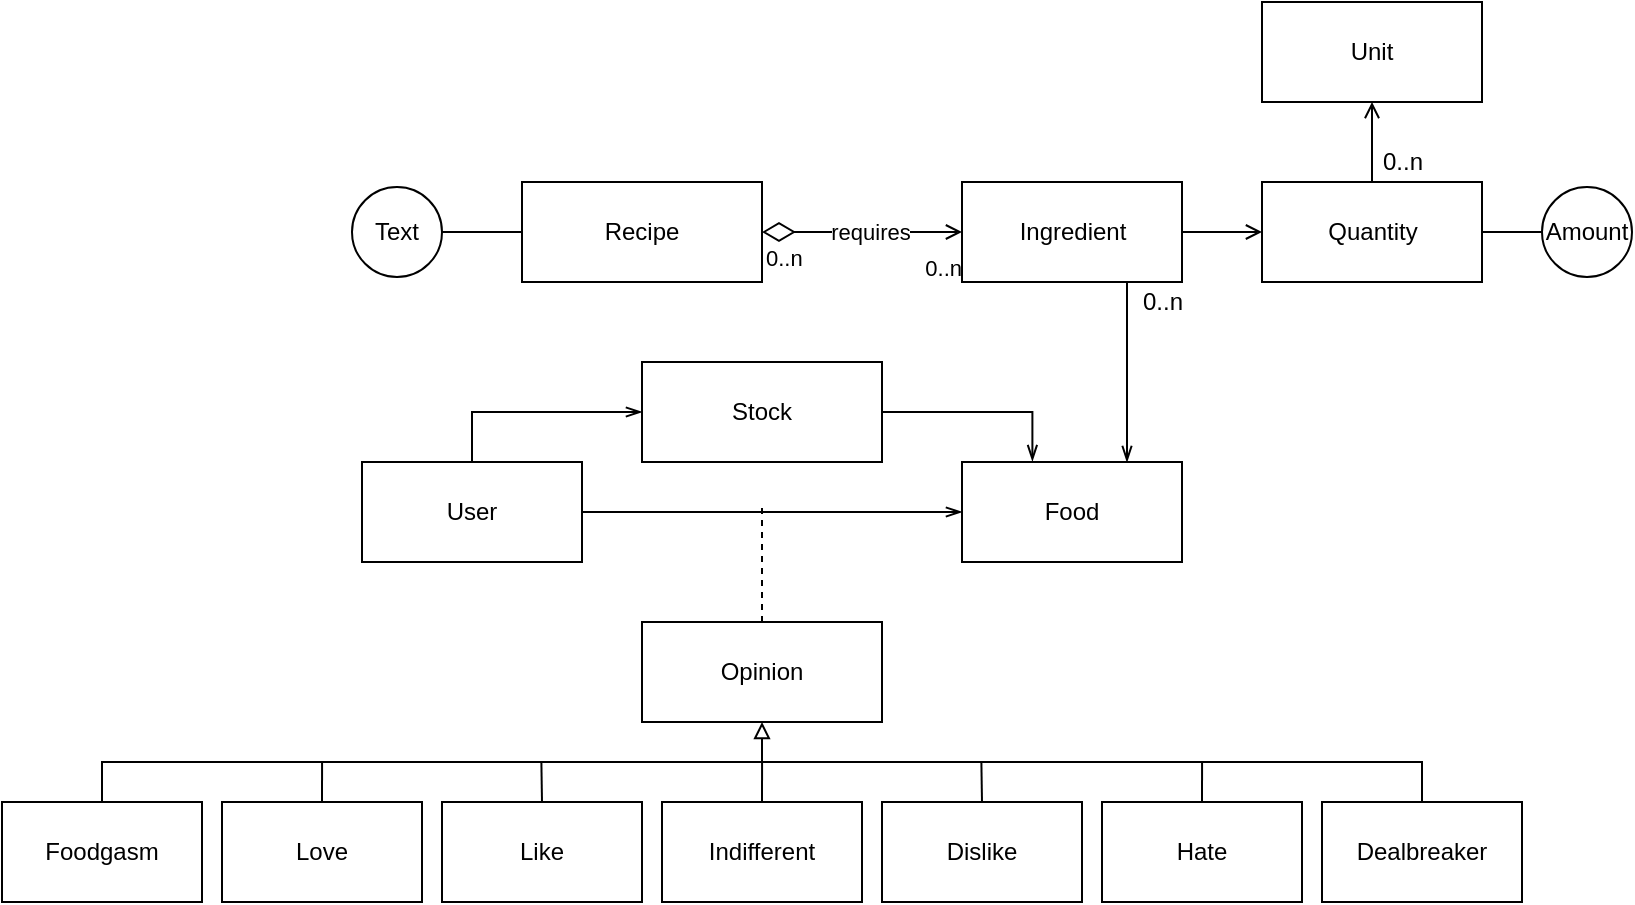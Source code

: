<mxfile version="15.1.3" type="device"><diagram id="C5RBs43oDa-KdzZeNtuy" name="Page-1"><mxGraphModel dx="1185" dy="685" grid="1" gridSize="10" guides="1" tooltips="1" connect="1" arrows="1" fold="1" page="1" pageScale="1" pageWidth="827" pageHeight="1169" math="0" shadow="0"><root><mxCell id="WIyWlLk6GJQsqaUBKTNV-0"/><mxCell id="WIyWlLk6GJQsqaUBKTNV-1" parent="WIyWlLk6GJQsqaUBKTNV-0"/><mxCell id="bdI4lHk2sxp-Eql8ir4j-4" value="Recipe" style="rounded=0;whiteSpace=wrap;html=1;" parent="WIyWlLk6GJQsqaUBKTNV-1" vertex="1"><mxGeometry x="290" y="330" width="120" height="50" as="geometry"/></mxCell><mxCell id="bdI4lHk2sxp-Eql8ir4j-5" value="Food" style="rounded=0;whiteSpace=wrap;html=1;" parent="WIyWlLk6GJQsqaUBKTNV-1" vertex="1"><mxGeometry x="510" y="470" width="110" height="50" as="geometry"/></mxCell><mxCell id="bdI4lHk2sxp-Eql8ir4j-6" value="requires" style="endArrow=open;html=1;endSize=6;startArrow=diamondThin;startSize=14;startFill=0;rounded=0;entryX=0;entryY=0.5;entryDx=0;entryDy=0;exitX=1;exitY=0.5;exitDx=0;exitDy=0;endFill=0;" parent="WIyWlLk6GJQsqaUBKTNV-1" source="bdI4lHk2sxp-Eql8ir4j-4" target="bdI4lHk2sxp-Eql8ir4j-10" edge="1"><mxGeometry x="0.077" relative="1" as="geometry"><mxPoint x="200" y="290" as="sourcePoint"/><mxPoint x="360" y="290" as="targetPoint"/><mxPoint as="offset"/></mxGeometry></mxCell><mxCell id="bdI4lHk2sxp-Eql8ir4j-7" value="0..n" style="edgeLabel;resizable=0;html=1;align=left;verticalAlign=top;" parent="bdI4lHk2sxp-Eql8ir4j-6" connectable="0" vertex="1"><mxGeometry x="-1" relative="1" as="geometry"><mxPoint as="offset"/></mxGeometry></mxCell><mxCell id="bdI4lHk2sxp-Eql8ir4j-8" value="0..n" style="edgeLabel;resizable=0;html=1;align=right;verticalAlign=top;" parent="bdI4lHk2sxp-Eql8ir4j-6" connectable="0" vertex="1"><mxGeometry x="1" relative="1" as="geometry"><mxPoint y="5" as="offset"/></mxGeometry></mxCell><mxCell id="88c8iiZOtDRPyK3OdpwA-3" style="edgeStyle=orthogonalEdgeStyle;rounded=0;orthogonalLoop=1;jettySize=auto;html=1;exitX=1;exitY=0.5;exitDx=0;exitDy=0;entryX=0;entryY=0.5;entryDx=0;entryDy=0;endArrow=none;endFill=0;" edge="1" parent="WIyWlLk6GJQsqaUBKTNV-1" source="bdI4lHk2sxp-Eql8ir4j-9" target="88c8iiZOtDRPyK3OdpwA-1"><mxGeometry relative="1" as="geometry"/></mxCell><mxCell id="bdI4lHk2sxp-Eql8ir4j-9" value="Quantity" style="html=1;" parent="WIyWlLk6GJQsqaUBKTNV-1" vertex="1"><mxGeometry x="660" y="330" width="110" height="50" as="geometry"/></mxCell><mxCell id="88c8iiZOtDRPyK3OdpwA-49" style="edgeStyle=none;rounded=0;orthogonalLoop=1;jettySize=auto;html=1;exitX=0.75;exitY=1;exitDx=0;exitDy=0;entryX=0.75;entryY=0;entryDx=0;entryDy=0;startArrow=none;startFill=0;endArrow=openThin;endFill=0;" edge="1" parent="WIyWlLk6GJQsqaUBKTNV-1" source="bdI4lHk2sxp-Eql8ir4j-10" target="bdI4lHk2sxp-Eql8ir4j-5"><mxGeometry relative="1" as="geometry"/></mxCell><mxCell id="bdI4lHk2sxp-Eql8ir4j-10" value="Ingredient" style="html=1;" parent="WIyWlLk6GJQsqaUBKTNV-1" vertex="1"><mxGeometry x="510" y="330" width="110" height="50" as="geometry"/></mxCell><mxCell id="bdI4lHk2sxp-Eql8ir4j-13" value="0..n" style="text;html=1;align=center;verticalAlign=middle;resizable=0;points=[];autosize=1;strokeColor=none;fillColor=none;" parent="WIyWlLk6GJQsqaUBKTNV-1" vertex="1"><mxGeometry x="590" y="380" width="40" height="20" as="geometry"/></mxCell><mxCell id="bdI4lHk2sxp-Eql8ir4j-15" value="" style="endArrow=open;endFill=0;html=1;edgeStyle=orthogonalEdgeStyle;align=left;verticalAlign=top;rounded=0;exitX=1;exitY=0.5;exitDx=0;exitDy=0;" parent="WIyWlLk6GJQsqaUBKTNV-1" source="bdI4lHk2sxp-Eql8ir4j-10" edge="1"><mxGeometry x="-1" relative="1" as="geometry"><mxPoint x="540" y="350" as="sourcePoint"/><mxPoint x="660" y="355" as="targetPoint"/></mxGeometry></mxCell><mxCell id="bdI4lHk2sxp-Eql8ir4j-17" value="Unit" style="rounded=0;whiteSpace=wrap;html=1;" parent="WIyWlLk6GJQsqaUBKTNV-1" vertex="1"><mxGeometry x="660" y="240" width="110" height="50" as="geometry"/></mxCell><mxCell id="bdI4lHk2sxp-Eql8ir4j-18" value="" style="endArrow=open;html=1;rounded=0;exitX=0.5;exitY=0;exitDx=0;exitDy=0;endFill=0;" parent="WIyWlLk6GJQsqaUBKTNV-1" source="bdI4lHk2sxp-Eql8ir4j-9" edge="1"><mxGeometry width="50" height="50" relative="1" as="geometry"><mxPoint x="720" y="330" as="sourcePoint"/><mxPoint x="715" y="290" as="targetPoint"/></mxGeometry></mxCell><mxCell id="bdI4lHk2sxp-Eql8ir4j-19" value="0..n" style="text;html=1;align=center;verticalAlign=middle;resizable=0;points=[];autosize=1;strokeColor=none;fillColor=none;" parent="WIyWlLk6GJQsqaUBKTNV-1" vertex="1"><mxGeometry x="710" y="310" width="40" height="20" as="geometry"/></mxCell><mxCell id="bdI4lHk2sxp-Eql8ir4j-20" value="Text" style="ellipse;whiteSpace=wrap;html=1;aspect=fixed;" parent="WIyWlLk6GJQsqaUBKTNV-1" vertex="1"><mxGeometry x="205" y="332.5" width="45" height="45" as="geometry"/></mxCell><mxCell id="bdI4lHk2sxp-Eql8ir4j-21" value="" style="endArrow=none;html=1;rounded=0;endSize=6;exitX=0;exitY=0.5;exitDx=0;exitDy=0;entryX=1;entryY=0.5;entryDx=0;entryDy=0;" parent="WIyWlLk6GJQsqaUBKTNV-1" source="bdI4lHk2sxp-Eql8ir4j-4" target="bdI4lHk2sxp-Eql8ir4j-20" edge="1"><mxGeometry width="50" height="50" relative="1" as="geometry"><mxPoint x="345" y="300" as="sourcePoint"/><mxPoint x="205" y="338" as="targetPoint"/></mxGeometry></mxCell><mxCell id="88c8iiZOtDRPyK3OdpwA-1" value="Amount" style="ellipse;whiteSpace=wrap;html=1;aspect=fixed;" vertex="1" parent="WIyWlLk6GJQsqaUBKTNV-1"><mxGeometry x="800" y="332.5" width="45" height="45" as="geometry"/></mxCell><mxCell id="88c8iiZOtDRPyK3OdpwA-18" style="edgeStyle=orthogonalEdgeStyle;rounded=0;orthogonalLoop=1;jettySize=auto;html=1;exitX=0.5;exitY=0;exitDx=0;exitDy=0;endArrow=openThin;endFill=0;" edge="1" parent="WIyWlLk6GJQsqaUBKTNV-1" source="88c8iiZOtDRPyK3OdpwA-4" target="88c8iiZOtDRPyK3OdpwA-17"><mxGeometry relative="1" as="geometry"/></mxCell><mxCell id="88c8iiZOtDRPyK3OdpwA-23" style="edgeStyle=orthogonalEdgeStyle;rounded=0;orthogonalLoop=1;jettySize=auto;html=1;exitX=1;exitY=0.5;exitDx=0;exitDy=0;entryX=0;entryY=0.5;entryDx=0;entryDy=0;endArrow=openThin;endFill=0;" edge="1" parent="WIyWlLk6GJQsqaUBKTNV-1" source="88c8iiZOtDRPyK3OdpwA-4" target="bdI4lHk2sxp-Eql8ir4j-5"><mxGeometry relative="1" as="geometry"/></mxCell><mxCell id="88c8iiZOtDRPyK3OdpwA-4" value="User" style="rounded=0;whiteSpace=wrap;html=1;" vertex="1" parent="WIyWlLk6GJQsqaUBKTNV-1"><mxGeometry x="210" y="470" width="110" height="50" as="geometry"/></mxCell><mxCell id="88c8iiZOtDRPyK3OdpwA-47" style="edgeStyle=orthogonalEdgeStyle;rounded=0;orthogonalLoop=1;jettySize=auto;html=1;exitX=1;exitY=0.5;exitDx=0;exitDy=0;entryX=0.32;entryY=-0.009;entryDx=0;entryDy=0;entryPerimeter=0;startArrow=none;startFill=0;endArrow=openThin;endFill=0;" edge="1" parent="WIyWlLk6GJQsqaUBKTNV-1" source="88c8iiZOtDRPyK3OdpwA-17" target="bdI4lHk2sxp-Eql8ir4j-5"><mxGeometry relative="1" as="geometry"/></mxCell><mxCell id="88c8iiZOtDRPyK3OdpwA-17" value="Stock" style="rounded=0;whiteSpace=wrap;html=1;" vertex="1" parent="WIyWlLk6GJQsqaUBKTNV-1"><mxGeometry x="350" y="420" width="120" height="50" as="geometry"/></mxCell><mxCell id="88c8iiZOtDRPyK3OdpwA-24" style="edgeStyle=orthogonalEdgeStyle;rounded=0;orthogonalLoop=1;jettySize=auto;html=1;exitX=0.5;exitY=0;exitDx=0;exitDy=0;endArrow=none;endFill=0;dashed=1;" edge="1" parent="WIyWlLk6GJQsqaUBKTNV-1" source="88c8iiZOtDRPyK3OdpwA-22"><mxGeometry relative="1" as="geometry"><mxPoint x="410" y="490" as="targetPoint"/></mxGeometry></mxCell><mxCell id="88c8iiZOtDRPyK3OdpwA-22" value="Opinion" style="rounded=0;whiteSpace=wrap;html=1;" vertex="1" parent="WIyWlLk6GJQsqaUBKTNV-1"><mxGeometry x="350" y="550" width="120" height="50" as="geometry"/></mxCell><mxCell id="88c8iiZOtDRPyK3OdpwA-39" style="edgeStyle=orthogonalEdgeStyle;rounded=0;orthogonalLoop=1;jettySize=auto;html=1;exitX=0.5;exitY=0;exitDx=0;exitDy=0;endArrow=none;endFill=0;" edge="1" parent="WIyWlLk6GJQsqaUBKTNV-1" source="88c8iiZOtDRPyK3OdpwA-25"><mxGeometry relative="1" as="geometry"><mxPoint x="190.034" y="620" as="targetPoint"/></mxGeometry></mxCell><mxCell id="88c8iiZOtDRPyK3OdpwA-25" value="Love" style="rounded=0;whiteSpace=wrap;html=1;" vertex="1" parent="WIyWlLk6GJQsqaUBKTNV-1"><mxGeometry x="140" y="640" width="100" height="50" as="geometry"/></mxCell><mxCell id="88c8iiZOtDRPyK3OdpwA-40" style="edgeStyle=orthogonalEdgeStyle;rounded=0;orthogonalLoop=1;jettySize=auto;html=1;exitX=0.5;exitY=0;exitDx=0;exitDy=0;endArrow=none;endFill=0;" edge="1" parent="WIyWlLk6GJQsqaUBKTNV-1" source="88c8iiZOtDRPyK3OdpwA-26"><mxGeometry relative="1" as="geometry"><mxPoint x="299.69" y="620" as="targetPoint"/></mxGeometry></mxCell><mxCell id="88c8iiZOtDRPyK3OdpwA-26" value="Like" style="rounded=0;whiteSpace=wrap;html=1;" vertex="1" parent="WIyWlLk6GJQsqaUBKTNV-1"><mxGeometry x="250" y="640" width="100" height="50" as="geometry"/></mxCell><mxCell id="88c8iiZOtDRPyK3OdpwA-27" value="Dealbreaker" style="rounded=0;whiteSpace=wrap;html=1;" vertex="1" parent="WIyWlLk6GJQsqaUBKTNV-1"><mxGeometry x="690" y="640" width="100" height="50" as="geometry"/></mxCell><mxCell id="88c8iiZOtDRPyK3OdpwA-41" style="edgeStyle=orthogonalEdgeStyle;rounded=0;orthogonalLoop=1;jettySize=auto;html=1;exitX=0.5;exitY=0;exitDx=0;exitDy=0;endArrow=none;endFill=0;" edge="1" parent="WIyWlLk6GJQsqaUBKTNV-1" source="88c8iiZOtDRPyK3OdpwA-28"><mxGeometry relative="1" as="geometry"><mxPoint x="410.034" y="620" as="targetPoint"/></mxGeometry></mxCell><mxCell id="88c8iiZOtDRPyK3OdpwA-46" style="edgeStyle=none;rounded=0;orthogonalLoop=1;jettySize=auto;html=1;entryX=0.5;entryY=1;entryDx=0;entryDy=0;startArrow=none;startFill=0;endArrow=block;endFill=0;" edge="1" parent="WIyWlLk6GJQsqaUBKTNV-1" target="88c8iiZOtDRPyK3OdpwA-22"><mxGeometry relative="1" as="geometry"><mxPoint x="410" y="620" as="sourcePoint"/></mxGeometry></mxCell><mxCell id="88c8iiZOtDRPyK3OdpwA-28" value="Indifferent" style="rounded=0;whiteSpace=wrap;html=1;" vertex="1" parent="WIyWlLk6GJQsqaUBKTNV-1"><mxGeometry x="360" y="640" width="100" height="50" as="geometry"/></mxCell><mxCell id="88c8iiZOtDRPyK3OdpwA-42" style="edgeStyle=orthogonalEdgeStyle;rounded=0;orthogonalLoop=1;jettySize=auto;html=1;exitX=0.5;exitY=0;exitDx=0;exitDy=0;endArrow=none;endFill=0;" edge="1" parent="WIyWlLk6GJQsqaUBKTNV-1" source="88c8iiZOtDRPyK3OdpwA-29"><mxGeometry relative="1" as="geometry"><mxPoint x="519.69" y="620" as="targetPoint"/></mxGeometry></mxCell><mxCell id="88c8iiZOtDRPyK3OdpwA-29" value="Dislike" style="rounded=0;whiteSpace=wrap;html=1;" vertex="1" parent="WIyWlLk6GJQsqaUBKTNV-1"><mxGeometry x="470" y="640" width="100" height="50" as="geometry"/></mxCell><mxCell id="88c8iiZOtDRPyK3OdpwA-43" style="edgeStyle=orthogonalEdgeStyle;rounded=0;orthogonalLoop=1;jettySize=auto;html=1;exitX=0.5;exitY=0;exitDx=0;exitDy=0;endArrow=none;endFill=0;" edge="1" parent="WIyWlLk6GJQsqaUBKTNV-1" source="88c8iiZOtDRPyK3OdpwA-30"><mxGeometry relative="1" as="geometry"><mxPoint x="630.034" y="620" as="targetPoint"/></mxGeometry></mxCell><mxCell id="88c8iiZOtDRPyK3OdpwA-30" value="Hate" style="rounded=0;whiteSpace=wrap;html=1;" vertex="1" parent="WIyWlLk6GJQsqaUBKTNV-1"><mxGeometry x="580" y="640" width="100" height="50" as="geometry"/></mxCell><mxCell id="88c8iiZOtDRPyK3OdpwA-38" style="edgeStyle=orthogonalEdgeStyle;rounded=0;orthogonalLoop=1;jettySize=auto;html=1;exitX=0.5;exitY=0;exitDx=0;exitDy=0;endArrow=none;endFill=0;" edge="1" parent="WIyWlLk6GJQsqaUBKTNV-1" source="88c8iiZOtDRPyK3OdpwA-31" target="88c8iiZOtDRPyK3OdpwA-27"><mxGeometry relative="1" as="geometry"><Array as="points"><mxPoint x="80" y="620"/><mxPoint x="740" y="620"/></Array></mxGeometry></mxCell><mxCell id="88c8iiZOtDRPyK3OdpwA-31" value="Foodgasm" style="rounded=0;whiteSpace=wrap;html=1;" vertex="1" parent="WIyWlLk6GJQsqaUBKTNV-1"><mxGeometry x="30" y="640" width="100" height="50" as="geometry"/></mxCell></root></mxGraphModel></diagram></mxfile>